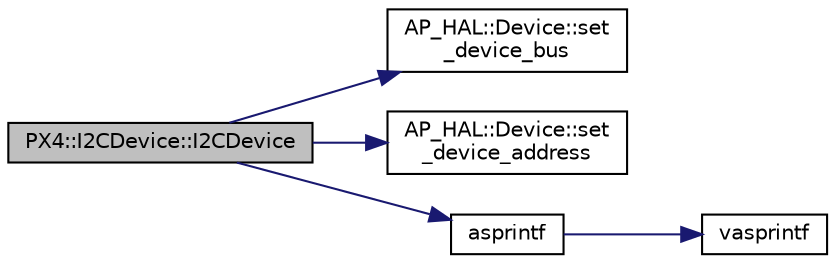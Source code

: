 digraph "PX4::I2CDevice::I2CDevice"
{
 // INTERACTIVE_SVG=YES
  edge [fontname="Helvetica",fontsize="10",labelfontname="Helvetica",labelfontsize="10"];
  node [fontname="Helvetica",fontsize="10",shape=record];
  rankdir="LR";
  Node1 [label="PX4::I2CDevice::I2CDevice",height=0.2,width=0.4,color="black", fillcolor="grey75", style="filled", fontcolor="black"];
  Node1 -> Node2 [color="midnightblue",fontsize="10",style="solid",fontname="Helvetica"];
  Node2 [label="AP_HAL::Device::set\l_device_bus",height=0.2,width=0.4,color="black", fillcolor="white", style="filled",URL="$classAP__HAL_1_1Device.html#a5f5d708368bd4779f30377409b56bbca"];
  Node1 -> Node3 [color="midnightblue",fontsize="10",style="solid",fontname="Helvetica"];
  Node3 [label="AP_HAL::Device::set\l_device_address",height=0.2,width=0.4,color="black", fillcolor="white", style="filled",URL="$classAP__HAL_1_1Device.html#afb5df3da326300740856c48d338d4cf2"];
  Node1 -> Node4 [color="midnightblue",fontsize="10",style="solid",fontname="Helvetica"];
  Node4 [label="asprintf",height=0.2,width=0.4,color="black", fillcolor="white", style="filled",URL="$replace_8cpp.html#a28a648dd20504ebc0c03623a28d82c93"];
  Node4 -> Node5 [color="midnightblue",fontsize="10",style="solid",fontname="Helvetica"];
  Node5 [label="vasprintf",height=0.2,width=0.4,color="black", fillcolor="white", style="filled",URL="$replace_8cpp.html#a4e85b35525311e653744c2bfd3e9971e"];
}
